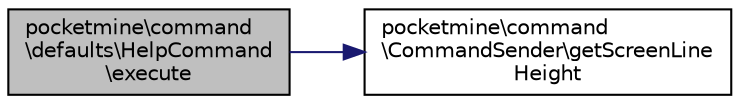 digraph "pocketmine\command\defaults\HelpCommand\execute"
{
 // INTERACTIVE_SVG=YES
 // LATEX_PDF_SIZE
  edge [fontname="Helvetica",fontsize="10",labelfontname="Helvetica",labelfontsize="10"];
  node [fontname="Helvetica",fontsize="10",shape=record];
  rankdir="LR";
  Node1 [label="pocketmine\\command\l\\defaults\\HelpCommand\l\\execute",height=0.2,width=0.4,color="black", fillcolor="grey75", style="filled", fontcolor="black",tooltip=" "];
  Node1 -> Node2 [color="midnightblue",fontsize="10",style="solid",fontname="Helvetica"];
  Node2 [label="pocketmine\\command\l\\CommandSender\\getScreenLine\lHeight",height=0.2,width=0.4,color="black", fillcolor="white", style="filled",URL="$d6/d9d/interfacepocketmine_1_1command_1_1_command_sender.html#a1428021c250a27063d67667d81008b55",tooltip=" "];
}
